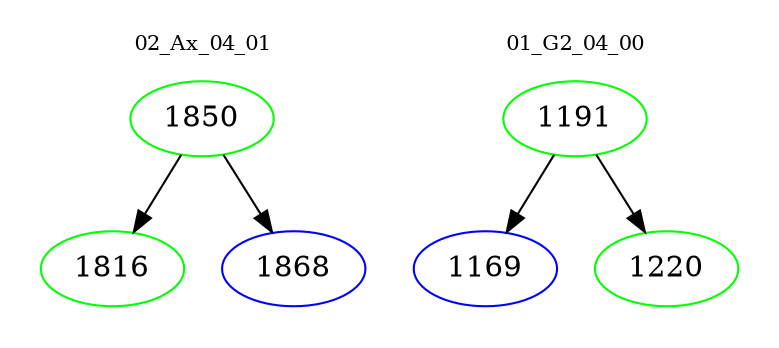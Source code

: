 digraph{
subgraph cluster_0 {
color = white
label = "02_Ax_04_01";
fontsize=10;
T0_1850 [label="1850", color="green"]
T0_1850 -> T0_1816 [color="black"]
T0_1816 [label="1816", color="green"]
T0_1850 -> T0_1868 [color="black"]
T0_1868 [label="1868", color="blue"]
}
subgraph cluster_1 {
color = white
label = "01_G2_04_00";
fontsize=10;
T1_1191 [label="1191", color="green"]
T1_1191 -> T1_1169 [color="black"]
T1_1169 [label="1169", color="blue"]
T1_1191 -> T1_1220 [color="black"]
T1_1220 [label="1220", color="green"]
}
}
